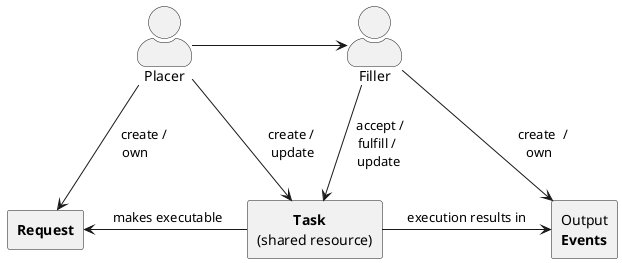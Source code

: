 @startuml
	'skinparam linetype polyline
	skinparam actorstyle awesome
	
	actor Placer
	actor Filler
	rectangle "**Request**" as Request
	rectangle "\t  **Task** \n(shared resource)" as Task
	rectangle "Output\n**Events**" as OutputEvents
	
	Request <-r- Task : "   makes executable  "
	Task -r-> OutputEvents : "  execution results in  "
	Placer -d-> Request: "create /\nown     "
	Placer -r-> Filler: "     \t\t\t\t   "
	Filler -d-> OutputEvents: "create  /\n own   "
	Placer -d-> Task: "create /\n update"
	Filler -d-> Task: "accept / \n fulfill /    \n update   "

@enduml
